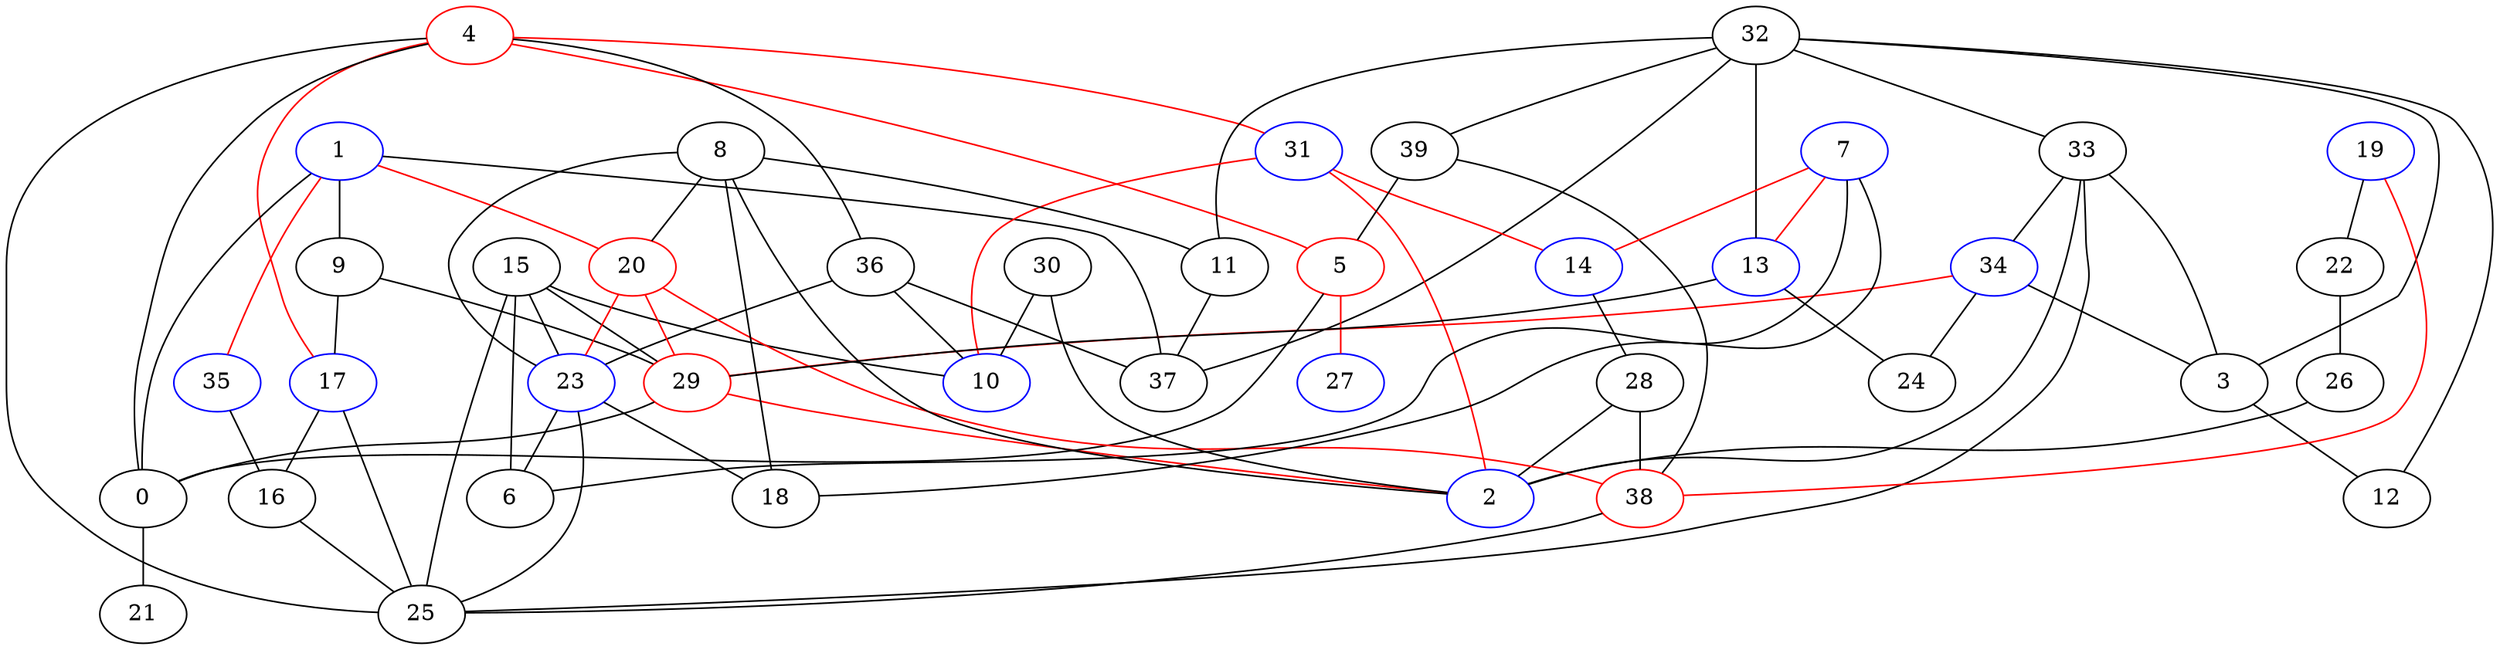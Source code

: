 graph {
	16
	25
	35 [color=blue]
	17 [color=blue]
	33
	15
	4 [color=red]
	38 [color=red]
	23 [color=blue]
	1 [color=blue]
	9
	2 [color=blue]
	3
	32
	34 [color=blue]
	10 [color=blue]
	6
	29 [color=red]
	5 [color=red]
	31 [color=blue]
	36
	0
	28
	19 [color=blue]
	20 [color=red]
	39
	18
	8
	37
	30
	26
	12
	13 [color=blue]
	11
	24
	7 [color=blue]
	27 [color=blue]
	14 [color=blue]
	21
	22
	36 -- 23
	17 -- 25
	13 -- 24
	32 -- 33
	4 -- 5 [color=red]
	32 -- 39
	22 -- 26
	33 -- 25
	23 -- 6
	30 -- 2
	34 -- 29 [color=red]
	32 -- 12
	20 -- 29 [color=red]
	15 -- 25
	33 -- 34
	5 -- 27 [color=red]
	14 -- 28
	4 -- 17 [color=red]
	32 -- 13
	20 -- 23 [color=red]
	1 -- 20 [color=red]
	31 -- 2 [color=red]
	15 -- 6
	1 -- 37
	33 -- 2
	17 -- 16
	7 -- 13 [color=red]
	4 -- 0
	28 -- 38
	28 -- 2
	1 -- 9
	34 -- 3
	11 -- 37
	20 -- 38 [color=red]
	7 -- 14 [color=red]
	19 -- 38 [color=red]
	29 -- 0
	4 -- 25
	32 -- 11
	8 -- 18
	23 -- 18
	29 -- 2 [color=red]
	8 -- 2
	36 -- 37
	0 -- 21
	8 -- 11
	15 -- 29
	32 -- 3
	16 -- 25
	9 -- 17
	9 -- 29
	31 -- 10 [color=red]
	23 -- 25
	35 -- 16
	7 -- 18
	15 -- 10
	33 -- 3
	8 -- 20
	38 -- 25
	7 -- 6
	39 -- 38
	4 -- 36
	8 -- 23
	1 -- 35 [color=red]
	36 -- 10
	34 -- 24
	5 -- 0
	26 -- 2
	3 -- 12
	30 -- 10
	15 -- 23
	32 -- 37
	31 -- 14 [color=red]
	19 -- 22
	13 -- 29
	39 -- 5
	1 -- 0
	4 -- 31 [color=red]
}
